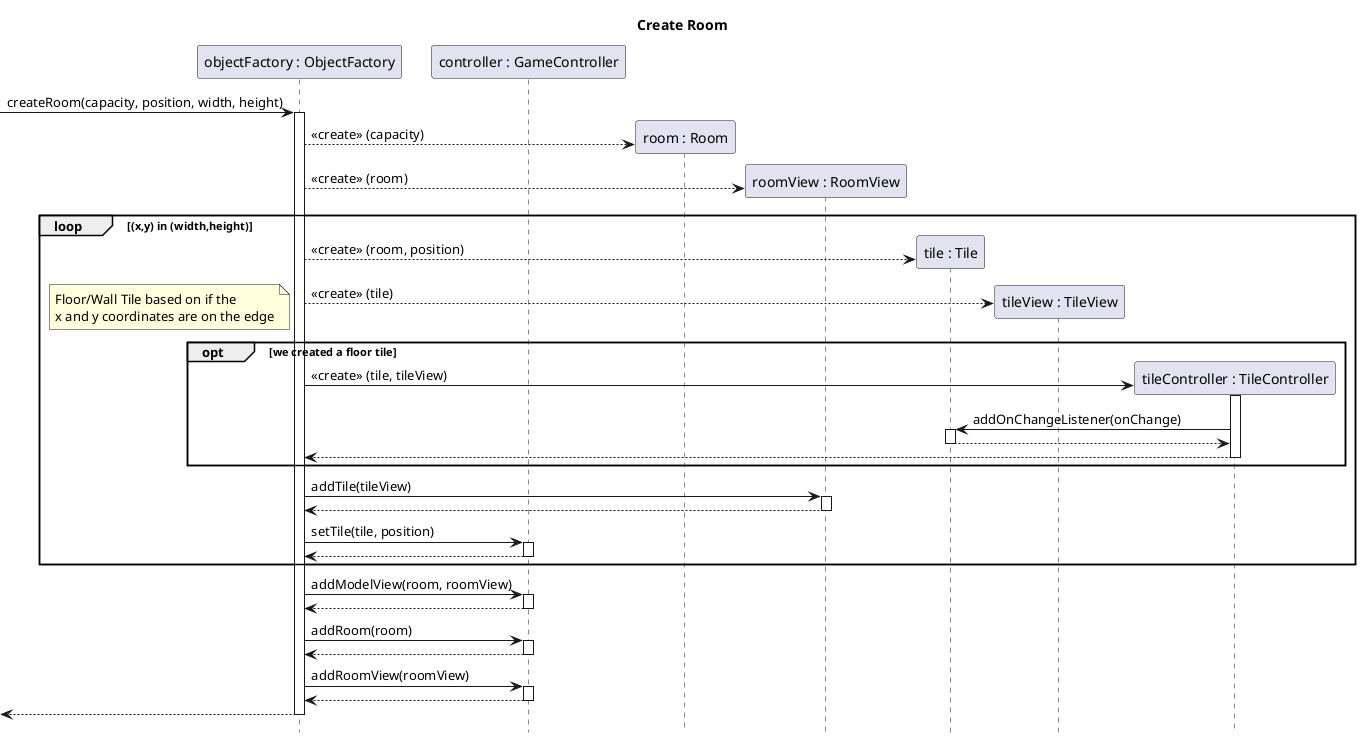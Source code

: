 @startuml create-room

title Create Room
hide footbox
skinparam SequenceReferenceBackgroundColor white

participant "objectFactory : ObjectFactory" as objectFactory
participant "controller : GameController" as controller
participant "room : Room" as room
participant "roomView : RoomView" as roomView
participant "tile : Tile" as tile
participant "tileView : TileView" as tileView
participant "tileController : TileController" as tileController

[-> objectFactory ++: createRoom(capacity, position, width, height)
	create room
	objectFactory --> room : <<create>> (capacity)
	create roomView
	objectFactory --> roomView : <<create>> (room)
	loop (x,y) in (width,height)
		create tile
		objectFactory --> tile : <<create>> (room, position)
		create tileView
		objectFactory --> tileView : <<create>> (tile)
		note left: Floor/Wall Tile based on if the\nx and y coordinates are on the edge
		opt we created a floor tile
			create tileController
			objectFactory -> tileController ++: <<create>> (tile, tileView)
				tileController -> tile ++: addOnChangeListener(onChange)
				return
			return
		end
		objectFactory -> roomView ++: addTile(tileView)
		return
		objectFactory -> controller ++: setTile(tile, position)
		return
	end
	objectFactory -> controller ++: addModelView(room, roomView)
	return
	objectFactory -> controller ++: addRoom(room)
	return
	objectFactory -> controller ++: addRoomView(roomView)
	return
return

@enduml

@startuml create-door

title Create Door
hide footbox
skinparam SequenceReferenceBackgroundColor white

participant "objectFactory : ObjectFactory" as objectFactory
participant "controller : GameController" as controller
participant "door : Door" as door
participant "fromTile : DoorTile" as fromTile
participant "fromView : DoorTileView" as fromView
participant "toTile : DoorTile" as toTile
participant "toView : DoorTileView" as toView

[-> objectFactory ++: createDoor(fromRoom, toRoom, fromPos, toPos)
	create door
	objectFactory --> door : <<create>> (fromRoom, toRoom)
	
	create fromTile
	objectFactory --> fromTile : <<create>> (door, fromRoom, fromPos)
	create fromView
	objectFactory --> fromView : <<create>> (fromTile)

	create toTile
	objectFactory --> toTile : <<create>> (door, toRoom, toPos)
	create toView
	objectFactory --> toView : <<create>> (toTile)

	objectFactory -> controller ++: setTile(fromTile, fromView)
	return
	objectFactory -> controller ++: setTile(toTile, toView)
	return
return

@enduml

@startuml create-player

title Create Player
hide footbox
skinparam SequenceReferenceBackgroundColor white

participant "objectFactory : ObjectFactory" as objectFactory
participant "controller : GameController" as controller
participant "person : Student" as person
participant "inventory : Inventory" as inventory
participant "personView : PersonView" as personView
participant "entity : Entity" as entity
participant "playerController : PlayerController" as playerController
participant "inventoryController : InventoryController" as inventoryController
participant "inventoryView : InventoryView" as inventoryView
participant "playerView : PlayerView" as playerView

[-> objectFactory ++: createPlayer(position)
	create person
	objectFactory -> person ++: <<create>>
		create inventory
		person --> inventory : <<create>>
	return

	create personView
	objectFactory --> personView : <<create>> (person, sprite)
	objectFactory -> controller ++: addModelView(person, personView)
	return
	
	create entity
	objectFactory --> entity : <<create>> (person, position)
	
	create playerController
	objectFactory -> playerController ++: <<create>> (entity, personView)
		playerController -> entity ++: getPerson()
		return person

		playerController -> person ++: getInventory
		return inventory
	
		create inventoryController
		playerController -> inventoryController ++: <<create>> (inventory)
			create inventoryView
			inventoryController --> inventoryView : <<create>> (inventory)
			inventoryController -> inventory ++: addOnChangeListener(onChanged)
			return
		return

		playerController -> inventoryController ++: getInventoryView()
		return inventoryView

		create playerView
		playerController --> playerView : <<create>> (personView, inventoryView)
	return
	objectFactory -> controller ++: addEntity(entity)
	return
	objectFactory -> controller ++: addPlayerController(playerController)
	return
return

@enduml

@startuml create-npc

title Create NPC
hide footbox
skinparam SequenceReferenceBackgroundColor white

participant "objectFactory : ObjectFactory" as objectFactory
participant "controller : GameController" as controller
participant "person : Teacher" as person
participant "inventory : Inventory" as inventory
participant "personView : PersonView" as personView
participant "entity : Entity" as entity
participant "aiController : AiController" as aiController

[-> objectFactory ++: createNpc(position)
	note right: This works the same for the Janitor
	create person
	objectFactory -> person ++: <<create>>
		create inventory
		person --> inventory : <<create>>
	return

	create personView
	objectFactory --> personView : <<create>> (person, sprite)
	objectFactory -> controller ++: addModelView(person, personView)
	return

	create entity
	objectFactory --> entity : <<create>> (person, position)

	create aiController
	objectFactory --> aiController : <<create>> (person)

	objectFactory -> controller ++: addEntity(entity)
	return
	objectFactory -> controller ++: addAiController(aiController)
	return
return

@enduml

@startuml create-item

title Create Item
hide footbox
skinparam SequenceReferenceBackgroundColor white

participant "objectFactory : ObjectFactory" as objectFactory
participant "controller : GameController" as controller
participant "item : Item" as item
participant "itemView : ItemView" as itemView

[-> objectFactory ++: createItem(position)
note right: Separate for each type of item, but just like this\nwith the exception of the transistor, which has\na separate TransistorView type

	create item
	objectFactory --> item : <<create>>
	create itemView
	objectFactory --> itemView : <<create>> (item, sprite)

	objectFactory -> controller ++: addModelView(item, ItemView)
	return

	objectFactory -> controller ++: addItem(item, position)
	return
return
@enduml

